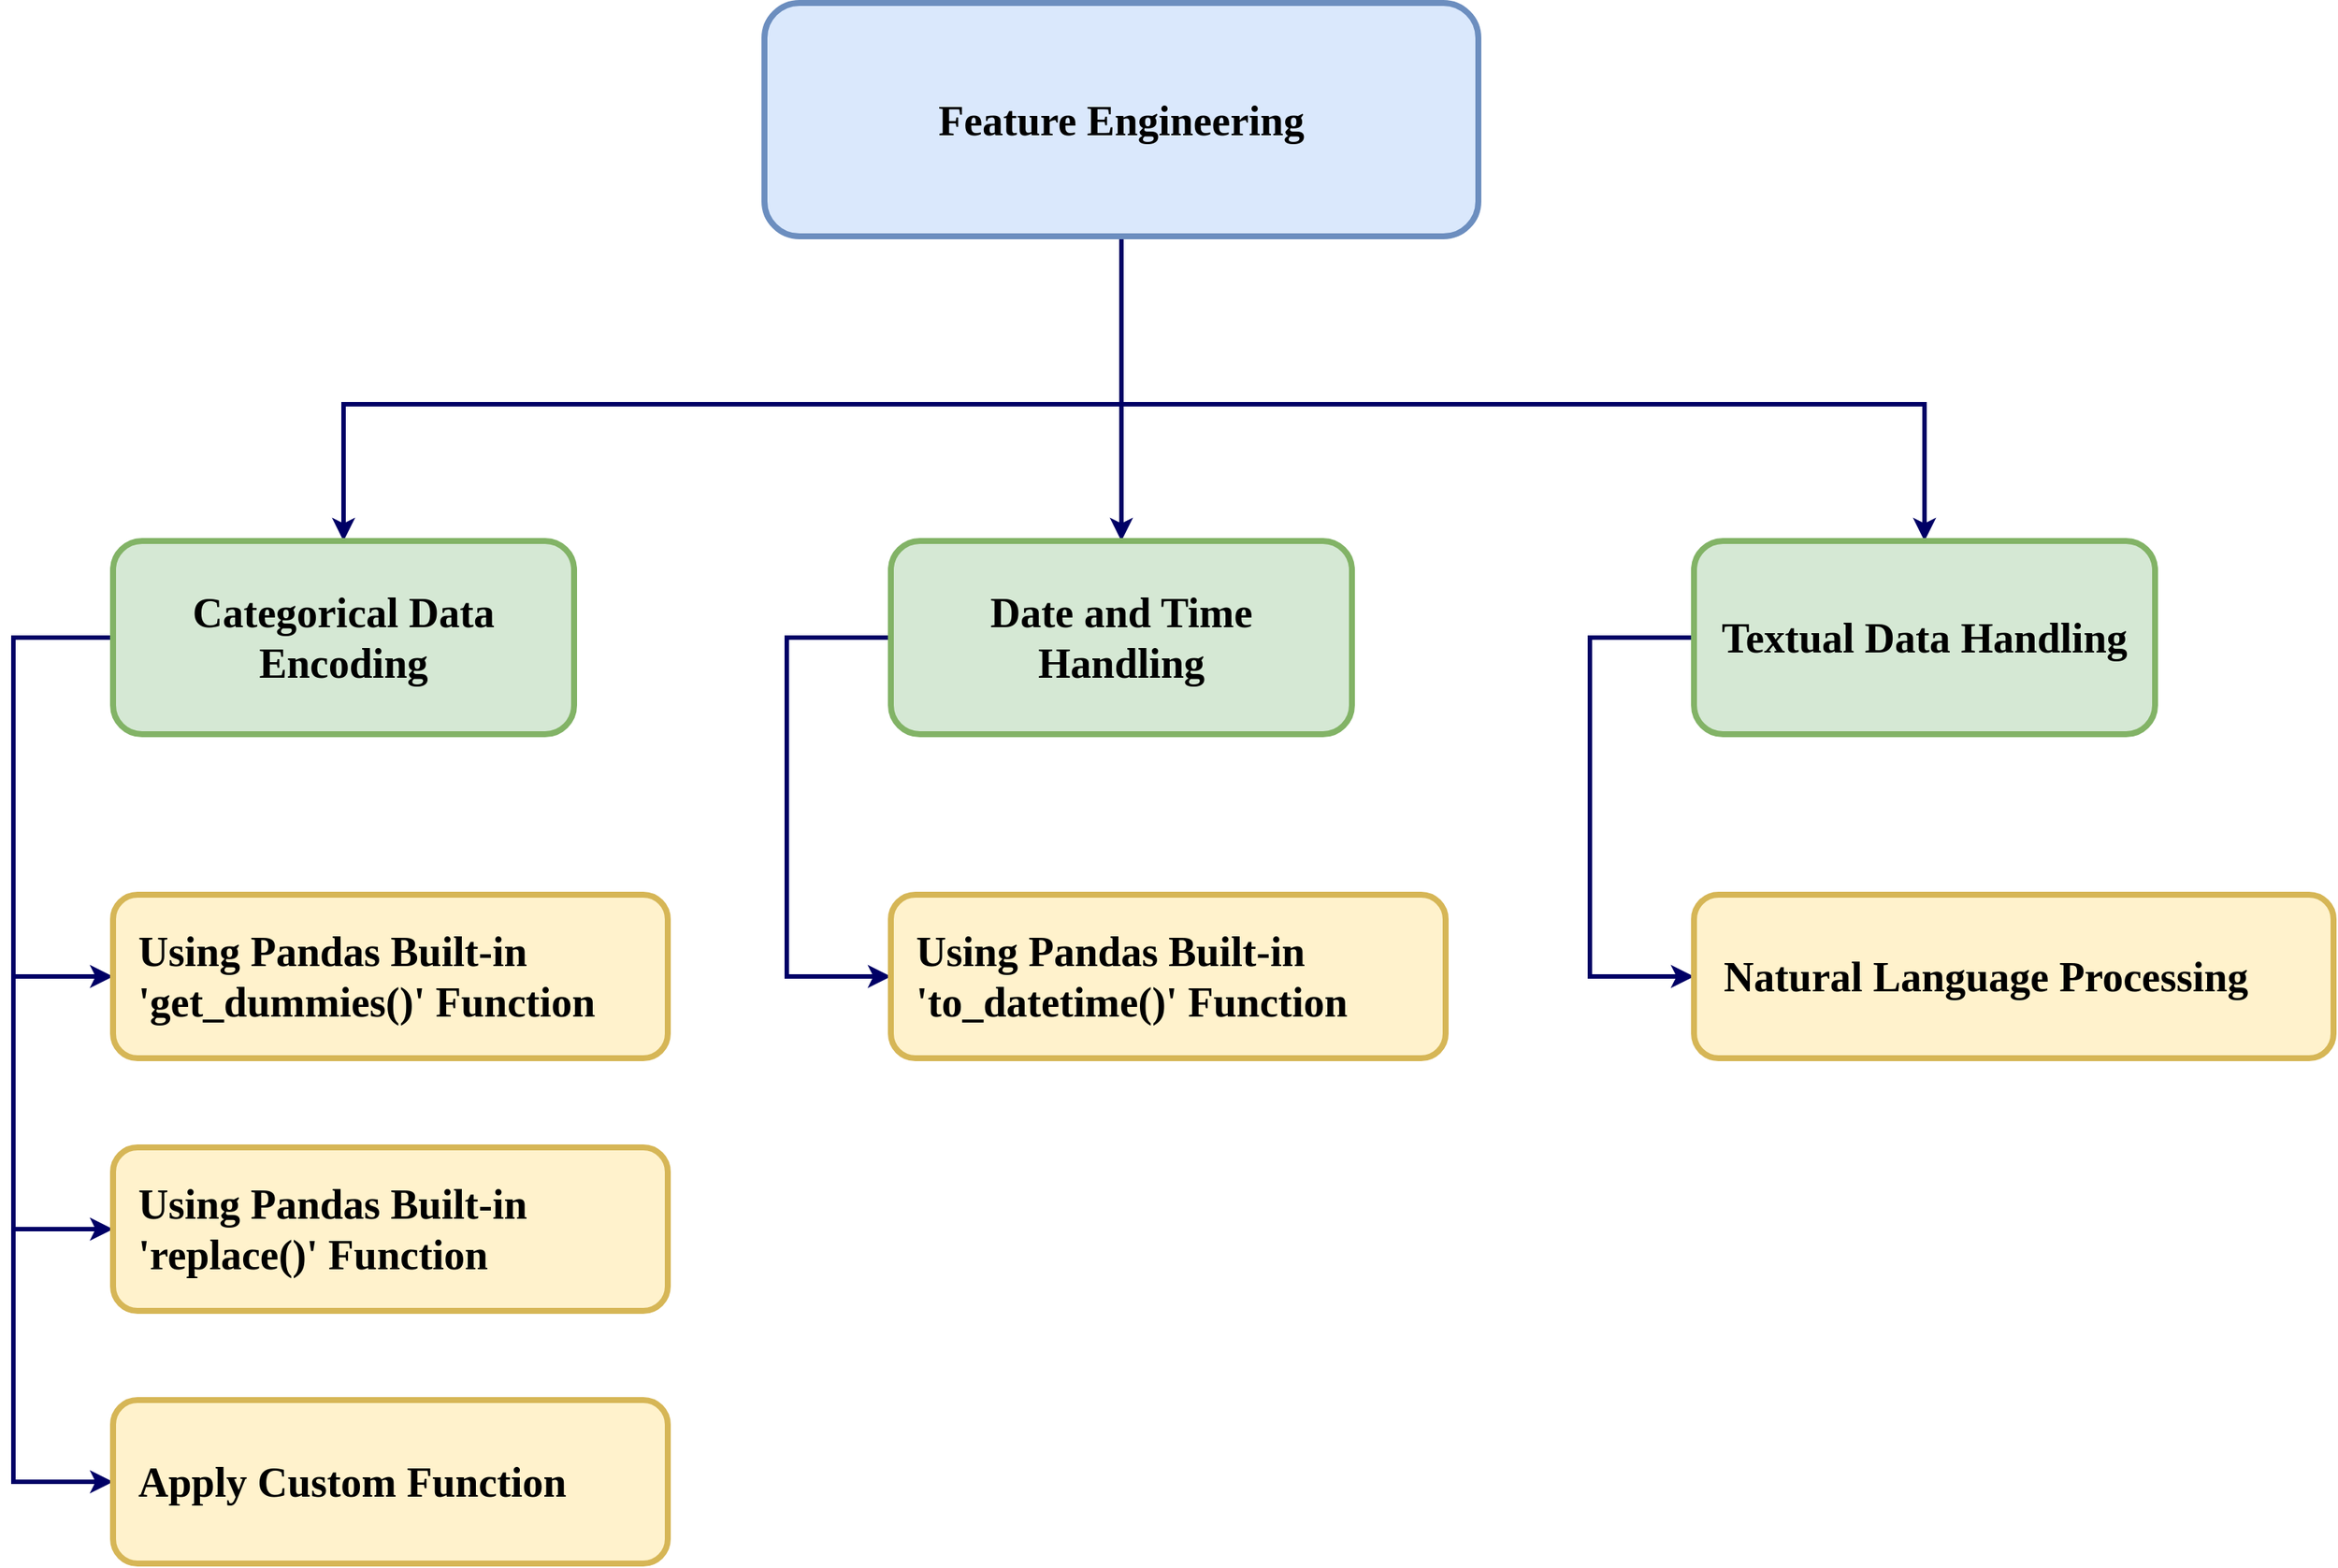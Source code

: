 <mxfile version="20.2.2" type="device"><diagram id="q8SNRVd99lN7vuIvo3fB" name="Page-1"><mxGraphModel dx="3122" dy="1843" grid="1" gridSize="10" guides="1" tooltips="1" connect="1" arrows="1" fold="1" page="1" pageScale="1" pageWidth="850" pageHeight="1100" math="0" shadow="0"><root><mxCell id="0"/><mxCell id="1" parent="0"/><mxCell id="b_FDh_r9acZGS2cX0NXF-1" style="edgeStyle=orthogonalEdgeStyle;rounded=0;orthogonalLoop=1;jettySize=auto;html=1;entryX=0.5;entryY=0;entryDx=0;entryDy=0;strokeColor=#000066;strokeWidth=3;" edge="1" parent="1" source="b_FDh_r9acZGS2cX0NXF-2" target="b_FDh_r9acZGS2cX0NXF-9"><mxGeometry relative="1" as="geometry"/></mxCell><mxCell id="b_FDh_r9acZGS2cX0NXF-2" value="" style="rounded=1;whiteSpace=wrap;html=1;strokeWidth=4;fillColor=#dae8fc;strokeColor=#6c8ebf;" vertex="1" parent="1"><mxGeometry x="-675" y="-120" width="480" height="157" as="geometry"/></mxCell><mxCell id="b_FDh_r9acZGS2cX0NXF-3" value="&lt;font face=&quot;Comic Sans MS&quot; size=&quot;1&quot; style=&quot;&quot;&gt;&lt;b style=&quot;font-size: 28px;&quot;&gt;Feature Engineering&lt;/b&gt;&lt;/font&gt;" style="text;html=1;strokeColor=none;fillColor=none;align=center;verticalAlign=middle;whiteSpace=wrap;rounded=0;" vertex="1" parent="1"><mxGeometry x="-595" y="-69" width="320" height="55" as="geometry"/></mxCell><mxCell id="b_FDh_r9acZGS2cX0NXF-4" style="edgeStyle=orthogonalEdgeStyle;rounded=0;orthogonalLoop=1;jettySize=auto;html=1;entryX=0;entryY=0.5;entryDx=0;entryDy=0;strokeColor=#000066;strokeWidth=3;" edge="1" parent="1" source="b_FDh_r9acZGS2cX0NXF-6" target="b_FDh_r9acZGS2cX0NXF-15"><mxGeometry relative="1" as="geometry"><Array as="points"><mxPoint x="-1180" y="307"/><mxPoint x="-1180" y="535"/></Array></mxGeometry></mxCell><mxCell id="b_FDh_r9acZGS2cX0NXF-5" style="edgeStyle=orthogonalEdgeStyle;rounded=0;orthogonalLoop=1;jettySize=auto;html=1;strokeColor=#000066;strokeWidth=3;" edge="1" parent="1" target="b_FDh_r9acZGS2cX0NXF-6"><mxGeometry relative="1" as="geometry"><mxPoint x="-390" y="150" as="sourcePoint"/><Array as="points"><mxPoint x="-958" y="150"/></Array></mxGeometry></mxCell><mxCell id="b_FDh_r9acZGS2cX0NXF-6" value="" style="rounded=1;whiteSpace=wrap;html=1;strokeWidth=4;fillColor=#d5e8d4;strokeColor=#82b366;" vertex="1" parent="1"><mxGeometry x="-1113" y="242" width="310" height="130" as="geometry"/></mxCell><mxCell id="b_FDh_r9acZGS2cX0NXF-7" value="&lt;font face=&quot;Comic Sans MS&quot; size=&quot;1&quot; style=&quot;&quot;&gt;&lt;b style=&quot;font-size: 28px;&quot;&gt;Categorical Data Encoding&lt;/b&gt;&lt;/font&gt;" style="text;html=1;strokeColor=none;fillColor=none;align=center;verticalAlign=middle;whiteSpace=wrap;rounded=0;" vertex="1" parent="1"><mxGeometry x="-1098" y="279.5" width="280" height="55" as="geometry"/></mxCell><mxCell id="b_FDh_r9acZGS2cX0NXF-8" style="edgeStyle=orthogonalEdgeStyle;rounded=0;orthogonalLoop=1;jettySize=auto;html=1;entryX=0;entryY=0.5;entryDx=0;entryDy=0;strokeColor=#000066;strokeWidth=3;" edge="1" parent="1" source="b_FDh_r9acZGS2cX0NXF-9" target="b_FDh_r9acZGS2cX0NXF-23"><mxGeometry relative="1" as="geometry"><Array as="points"><mxPoint x="-660" y="307"/><mxPoint x="-660" y="535"/></Array></mxGeometry></mxCell><mxCell id="b_FDh_r9acZGS2cX0NXF-9" value="" style="rounded=1;whiteSpace=wrap;html=1;strokeWidth=4;fillColor=#d5e8d4;strokeColor=#82b366;" vertex="1" parent="1"><mxGeometry x="-590" y="242" width="310" height="130" as="geometry"/></mxCell><mxCell id="b_FDh_r9acZGS2cX0NXF-10" value="&lt;font face=&quot;Comic Sans MS&quot;&gt;&lt;span style=&quot;font-size: 28px;&quot;&gt;&lt;b&gt;Date and Time Handling&lt;/b&gt;&lt;/span&gt;&lt;/font&gt;" style="text;html=1;strokeColor=none;fillColor=none;align=center;verticalAlign=middle;whiteSpace=wrap;rounded=0;" vertex="1" parent="1"><mxGeometry x="-581" y="279.5" width="292" height="55" as="geometry"/></mxCell><mxCell id="b_FDh_r9acZGS2cX0NXF-11" style="edgeStyle=orthogonalEdgeStyle;rounded=0;orthogonalLoop=1;jettySize=auto;html=1;strokeColor=#000066;strokeWidth=3;" edge="1" parent="1" target="b_FDh_r9acZGS2cX0NXF-13"><mxGeometry relative="1" as="geometry"><mxPoint x="-410" y="150" as="sourcePoint"/><Array as="points"><mxPoint x="105" y="150"/></Array></mxGeometry></mxCell><mxCell id="b_FDh_r9acZGS2cX0NXF-12" style="edgeStyle=orthogonalEdgeStyle;rounded=0;orthogonalLoop=1;jettySize=auto;html=1;entryX=0;entryY=0.5;entryDx=0;entryDy=0;strokeColor=#000066;strokeWidth=3;" edge="1" parent="1" source="b_FDh_r9acZGS2cX0NXF-13" target="b_FDh_r9acZGS2cX0NXF-25"><mxGeometry relative="1" as="geometry"><Array as="points"><mxPoint x="-120" y="307"/><mxPoint x="-120" y="535"/></Array></mxGeometry></mxCell><mxCell id="b_FDh_r9acZGS2cX0NXF-13" value="" style="rounded=1;whiteSpace=wrap;html=1;strokeWidth=4;fillColor=#d5e8d4;strokeColor=#82b366;" vertex="1" parent="1"><mxGeometry x="-50" y="242" width="310" height="130" as="geometry"/></mxCell><mxCell id="b_FDh_r9acZGS2cX0NXF-14" value="&lt;font face=&quot;Comic Sans MS&quot;&gt;&lt;span style=&quot;font-size: 28px;&quot;&gt;&lt;b&gt;Textual Data Handling&lt;/b&gt;&lt;/span&gt;&lt;/font&gt;" style="text;html=1;strokeColor=none;fillColor=none;align=center;verticalAlign=middle;whiteSpace=wrap;rounded=0;" vertex="1" parent="1"><mxGeometry x="-41" y="279.5" width="292" height="55" as="geometry"/></mxCell><mxCell id="b_FDh_r9acZGS2cX0NXF-15" value="" style="rounded=1;whiteSpace=wrap;html=1;strokeWidth=4;fillColor=#fff2cc;strokeColor=#d6b656;" vertex="1" parent="1"><mxGeometry x="-1113" y="480" width="373" height="110" as="geometry"/></mxCell><mxCell id="b_FDh_r9acZGS2cX0NXF-16" value="&lt;font face=&quot;Comic Sans MS&quot; size=&quot;1&quot; style=&quot;&quot;&gt;&lt;b style=&quot;font-size: 28px;&quot;&gt;Using Pandas Built-in 'get_dummies()' Function&lt;/b&gt;&lt;/font&gt;" style="text;html=1;strokeColor=none;fillColor=none;align=left;verticalAlign=middle;whiteSpace=wrap;rounded=0;" vertex="1" parent="1"><mxGeometry x="-1098" y="498.43" width="348" height="73.13" as="geometry"/></mxCell><mxCell id="b_FDh_r9acZGS2cX0NXF-17" style="edgeStyle=orthogonalEdgeStyle;rounded=0;orthogonalLoop=1;jettySize=auto;html=1;strokeColor=#000066;strokeWidth=3;" edge="1" parent="1" target="b_FDh_r9acZGS2cX0NXF-18"><mxGeometry relative="1" as="geometry"><mxPoint x="-1180" y="530" as="sourcePoint"/><Array as="points"><mxPoint x="-1180" y="705"/></Array></mxGeometry></mxCell><mxCell id="b_FDh_r9acZGS2cX0NXF-18" value="" style="rounded=1;whiteSpace=wrap;html=1;strokeWidth=4;fillColor=#fff2cc;strokeColor=#d6b656;" vertex="1" parent="1"><mxGeometry x="-1113" y="650" width="373" height="110" as="geometry"/></mxCell><mxCell id="b_FDh_r9acZGS2cX0NXF-19" value="&lt;font face=&quot;Comic Sans MS&quot; size=&quot;1&quot; style=&quot;&quot;&gt;&lt;b style=&quot;font-size: 28px;&quot;&gt;Using Pandas Built-in 'replace()' Function&lt;/b&gt;&lt;/font&gt;" style="text;html=1;strokeColor=none;fillColor=none;align=left;verticalAlign=middle;whiteSpace=wrap;rounded=0;" vertex="1" parent="1"><mxGeometry x="-1098" y="668.43" width="348" height="73.13" as="geometry"/></mxCell><mxCell id="b_FDh_r9acZGS2cX0NXF-20" style="edgeStyle=orthogonalEdgeStyle;rounded=0;orthogonalLoop=1;jettySize=auto;html=1;strokeColor=#000066;strokeWidth=3;" edge="1" parent="1" target="b_FDh_r9acZGS2cX0NXF-21"><mxGeometry relative="1" as="geometry"><mxPoint x="-1180" y="700" as="sourcePoint"/><Array as="points"><mxPoint x="-1180" y="875"/></Array></mxGeometry></mxCell><mxCell id="b_FDh_r9acZGS2cX0NXF-21" value="" style="rounded=1;whiteSpace=wrap;html=1;strokeWidth=4;fillColor=#fff2cc;strokeColor=#d6b656;" vertex="1" parent="1"><mxGeometry x="-1113" y="820" width="373" height="110" as="geometry"/></mxCell><mxCell id="b_FDh_r9acZGS2cX0NXF-22" value="&lt;font face=&quot;Comic Sans MS&quot; size=&quot;1&quot; style=&quot;&quot;&gt;&lt;b style=&quot;font-size: 28px;&quot;&gt;Apply Custom Function&lt;/b&gt;&lt;/font&gt;" style="text;html=1;strokeColor=none;fillColor=none;align=left;verticalAlign=middle;whiteSpace=wrap;rounded=0;" vertex="1" parent="1"><mxGeometry x="-1098" y="838.43" width="348" height="73.13" as="geometry"/></mxCell><mxCell id="b_FDh_r9acZGS2cX0NXF-23" value="" style="rounded=1;whiteSpace=wrap;html=1;strokeWidth=4;fillColor=#fff2cc;strokeColor=#d6b656;" vertex="1" parent="1"><mxGeometry x="-590" y="479.99" width="373" height="110" as="geometry"/></mxCell><mxCell id="b_FDh_r9acZGS2cX0NXF-24" value="&lt;font face=&quot;Comic Sans MS&quot; size=&quot;1&quot; style=&quot;&quot;&gt;&lt;b style=&quot;font-size: 28px;&quot;&gt;Using Pandas Built-in 'to_datetime()' Function&lt;/b&gt;&lt;/font&gt;" style="text;html=1;strokeColor=none;fillColor=none;align=left;verticalAlign=middle;whiteSpace=wrap;rounded=0;" vertex="1" parent="1"><mxGeometry x="-575" y="498.42" width="348" height="73.13" as="geometry"/></mxCell><mxCell id="b_FDh_r9acZGS2cX0NXF-25" value="" style="rounded=1;whiteSpace=wrap;html=1;strokeWidth=4;fillColor=#fff2cc;strokeColor=#d6b656;" vertex="1" parent="1"><mxGeometry x="-50" y="479.99" width="430" height="110" as="geometry"/></mxCell><mxCell id="b_FDh_r9acZGS2cX0NXF-26" value="&lt;font face=&quot;Comic Sans MS&quot; size=&quot;1&quot; style=&quot;&quot;&gt;&lt;b style=&quot;font-size: 28px;&quot;&gt;Natural Language Processing&lt;/b&gt;&lt;/font&gt;" style="text;html=1;strokeColor=none;fillColor=none;align=left;verticalAlign=middle;whiteSpace=wrap;rounded=0;" vertex="1" parent="1"><mxGeometry x="-32.5" y="509.21" width="395" height="51.55" as="geometry"/></mxCell></root></mxGraphModel></diagram></mxfile>